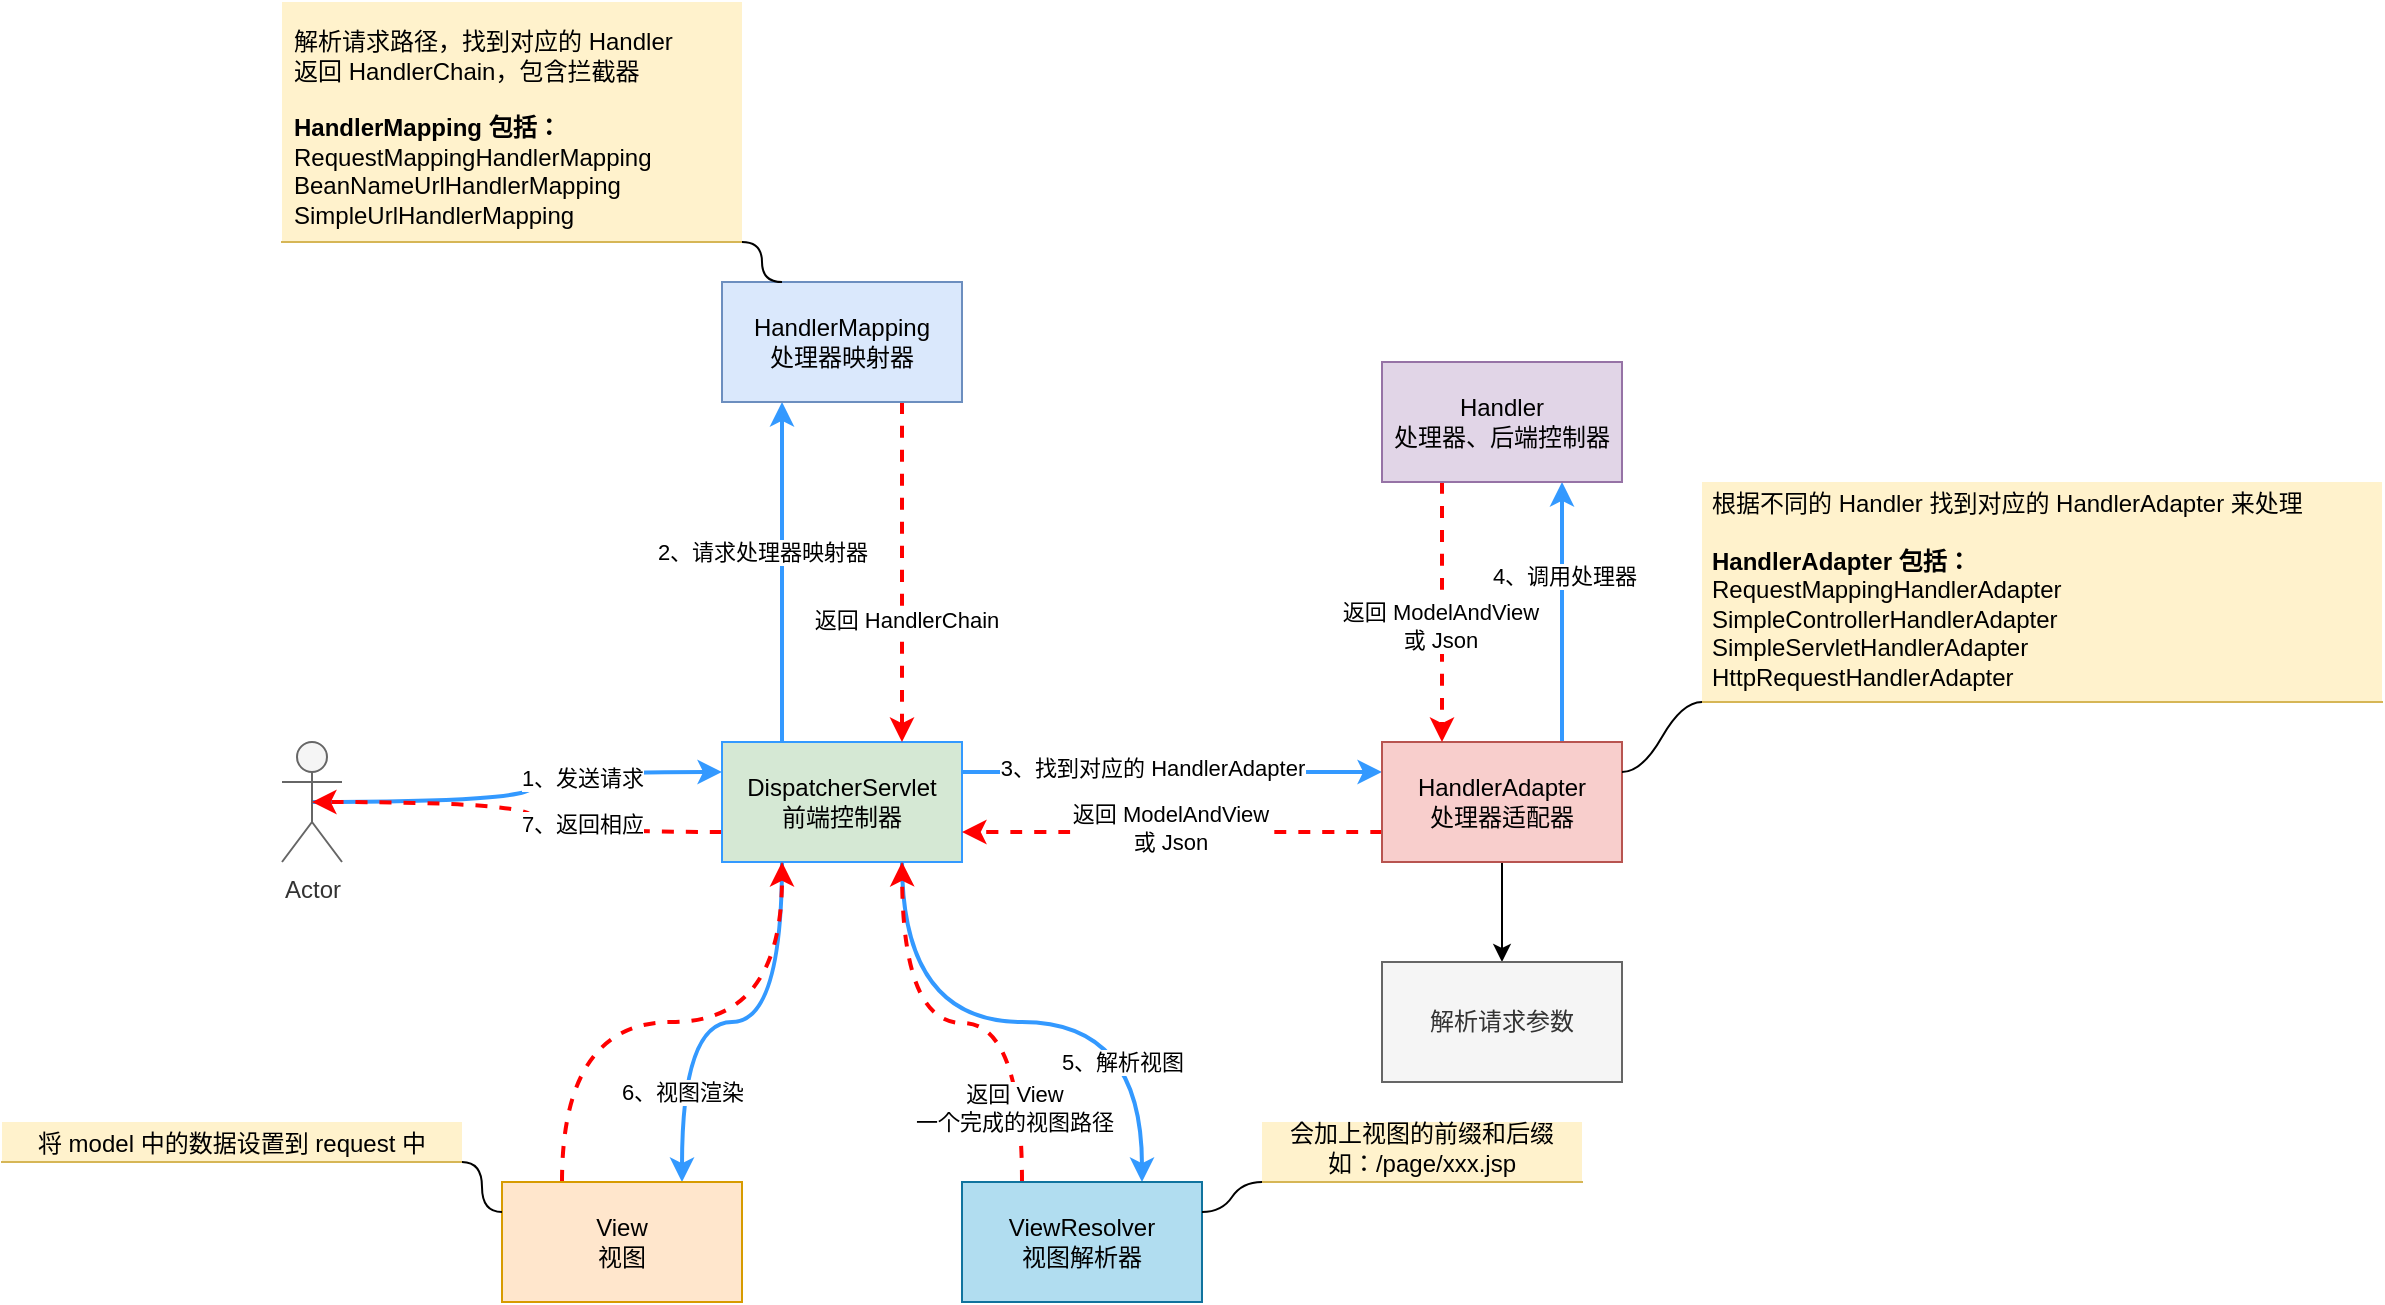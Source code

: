 <mxfile version="17.4.0" type="github">
  <diagram id="BHxKJdyTUyUEpttBpl3V" name="Page-1">
    <mxGraphModel dx="1186" dy="740" grid="1" gridSize="10" guides="1" tooltips="1" connect="1" arrows="1" fold="1" page="1" pageScale="1" pageWidth="827" pageHeight="1169" math="0" shadow="0">
      <root>
        <mxCell id="0" />
        <mxCell id="1" parent="0" />
        <mxCell id="cHQSaRUddTkOhXHCEBof-3" style="edgeStyle=orthogonalEdgeStyle;rounded=0;orthogonalLoop=1;jettySize=auto;html=1;exitX=0.5;exitY=0.5;exitDx=0;exitDy=0;exitPerimeter=0;entryX=0;entryY=0.25;entryDx=0;entryDy=0;curved=1;fontColor=#3399FF;strokeColor=#3399FF;strokeWidth=2;" edge="1" parent="1" source="cHQSaRUddTkOhXHCEBof-1" target="cHQSaRUddTkOhXHCEBof-2">
          <mxGeometry relative="1" as="geometry" />
        </mxCell>
        <mxCell id="cHQSaRUddTkOhXHCEBof-5" value="1、发送请求" style="edgeLabel;html=1;align=center;verticalAlign=middle;resizable=0;points=[];" vertex="1" connectable="0" parent="cHQSaRUddTkOhXHCEBof-3">
          <mxGeometry x="0.364" y="-2" relative="1" as="geometry">
            <mxPoint y="1" as="offset" />
          </mxGeometry>
        </mxCell>
        <mxCell id="cHQSaRUddTkOhXHCEBof-1" value="Actor" style="shape=umlActor;verticalLabelPosition=bottom;verticalAlign=top;html=1;outlineConnect=0;fillColor=#f5f5f5;fontColor=#333333;strokeColor=#666666;" vertex="1" parent="1">
          <mxGeometry x="210" y="420" width="30" height="60" as="geometry" />
        </mxCell>
        <mxCell id="cHQSaRUddTkOhXHCEBof-4" style="edgeStyle=orthogonalEdgeStyle;curved=1;rounded=0;orthogonalLoop=1;jettySize=auto;html=1;exitX=0;exitY=0.75;exitDx=0;exitDy=0;entryX=0.5;entryY=0.5;entryDx=0;entryDy=0;entryPerimeter=0;strokeColor=#FF0000;dashed=1;strokeWidth=2;" edge="1" parent="1" source="cHQSaRUddTkOhXHCEBof-2" target="cHQSaRUddTkOhXHCEBof-1">
          <mxGeometry relative="1" as="geometry" />
        </mxCell>
        <mxCell id="cHQSaRUddTkOhXHCEBof-6" value="7、返回相应" style="edgeLabel;html=1;align=center;verticalAlign=middle;resizable=0;points=[];" vertex="1" connectable="0" parent="cHQSaRUddTkOhXHCEBof-4">
          <mxGeometry x="-0.227" y="-4" relative="1" as="geometry">
            <mxPoint x="15" as="offset" />
          </mxGeometry>
        </mxCell>
        <mxCell id="cHQSaRUddTkOhXHCEBof-8" style="edgeStyle=orthogonalEdgeStyle;curved=1;rounded=0;orthogonalLoop=1;jettySize=auto;html=1;exitX=0.25;exitY=0;exitDx=0;exitDy=0;entryX=0.25;entryY=1;entryDx=0;entryDy=0;strokeColor=#3399FF;strokeWidth=2;" edge="1" parent="1" source="cHQSaRUddTkOhXHCEBof-2" target="cHQSaRUddTkOhXHCEBof-7">
          <mxGeometry relative="1" as="geometry" />
        </mxCell>
        <mxCell id="cHQSaRUddTkOhXHCEBof-10" value="2、请求处理器映射器" style="edgeLabel;html=1;align=center;verticalAlign=middle;resizable=0;points=[];" vertex="1" connectable="0" parent="cHQSaRUddTkOhXHCEBof-8">
          <mxGeometry x="0.123" y="-1" relative="1" as="geometry">
            <mxPoint x="-11" as="offset" />
          </mxGeometry>
        </mxCell>
        <mxCell id="cHQSaRUddTkOhXHCEBof-13" style="edgeStyle=orthogonalEdgeStyle;curved=1;rounded=0;orthogonalLoop=1;jettySize=auto;html=1;exitX=0.25;exitY=1;exitDx=0;exitDy=0;entryX=0.75;entryY=0;entryDx=0;entryDy=0;fontColor=#000000;strokeColor=#3399FF;strokeWidth=2;" edge="1" parent="1" source="cHQSaRUddTkOhXHCEBof-2" target="cHQSaRUddTkOhXHCEBof-12">
          <mxGeometry relative="1" as="geometry" />
        </mxCell>
        <mxCell id="cHQSaRUddTkOhXHCEBof-15" value="6、视图渲染" style="edgeLabel;html=1;align=center;verticalAlign=middle;resizable=0;points=[];fontColor=#000000;" vertex="1" connectable="0" parent="cHQSaRUddTkOhXHCEBof-13">
          <mxGeometry x="-0.188" y="2" relative="1" as="geometry">
            <mxPoint x="-45" y="33" as="offset" />
          </mxGeometry>
        </mxCell>
        <mxCell id="cHQSaRUddTkOhXHCEBof-17" style="edgeStyle=orthogonalEdgeStyle;curved=1;rounded=0;orthogonalLoop=1;jettySize=auto;html=1;exitX=0.75;exitY=1;exitDx=0;exitDy=0;entryX=0.75;entryY=0;entryDx=0;entryDy=0;fontColor=#000000;strokeColor=#3399FF;strokeWidth=2;" edge="1" parent="1" source="cHQSaRUddTkOhXHCEBof-2" target="cHQSaRUddTkOhXHCEBof-16">
          <mxGeometry relative="1" as="geometry" />
        </mxCell>
        <mxCell id="cHQSaRUddTkOhXHCEBof-19" value="5、解析视图" style="edgeLabel;html=1;align=center;verticalAlign=middle;resizable=0;points=[];fontColor=#000000;" vertex="1" connectable="0" parent="cHQSaRUddTkOhXHCEBof-17">
          <mxGeometry x="0.257" y="-12" relative="1" as="geometry">
            <mxPoint x="14" y="8" as="offset" />
          </mxGeometry>
        </mxCell>
        <mxCell id="cHQSaRUddTkOhXHCEBof-22" style="edgeStyle=orthogonalEdgeStyle;curved=1;rounded=0;orthogonalLoop=1;jettySize=auto;html=1;exitX=1;exitY=0.25;exitDx=0;exitDy=0;entryX=0;entryY=0.25;entryDx=0;entryDy=0;fontColor=#000000;strokeColor=#3399FF;strokeWidth=2;" edge="1" parent="1" source="cHQSaRUddTkOhXHCEBof-2" target="cHQSaRUddTkOhXHCEBof-21">
          <mxGeometry relative="1" as="geometry" />
        </mxCell>
        <mxCell id="cHQSaRUddTkOhXHCEBof-24" value="3、找到对应的 HandlerAdapter" style="edgeLabel;html=1;align=center;verticalAlign=middle;resizable=0;points=[];fontColor=#000000;" vertex="1" connectable="0" parent="cHQSaRUddTkOhXHCEBof-22">
          <mxGeometry x="-0.16" relative="1" as="geometry">
            <mxPoint x="7" y="-2" as="offset" />
          </mxGeometry>
        </mxCell>
        <mxCell id="cHQSaRUddTkOhXHCEBof-2" value="DispatcherServlet&lt;br&gt;前端控制器" style="rounded=0;whiteSpace=wrap;html=1;fillColor=#d5e8d4;strokeColor=#3399FF;" vertex="1" parent="1">
          <mxGeometry x="430" y="420" width="120" height="60" as="geometry" />
        </mxCell>
        <mxCell id="cHQSaRUddTkOhXHCEBof-9" style="edgeStyle=orthogonalEdgeStyle;curved=1;rounded=0;orthogonalLoop=1;jettySize=auto;html=1;exitX=0.75;exitY=1;exitDx=0;exitDy=0;entryX=0.75;entryY=0;entryDx=0;entryDy=0;strokeColor=#FF0000;dashed=1;strokeWidth=2;" edge="1" parent="1" source="cHQSaRUddTkOhXHCEBof-7" target="cHQSaRUddTkOhXHCEBof-2">
          <mxGeometry relative="1" as="geometry" />
        </mxCell>
        <mxCell id="cHQSaRUddTkOhXHCEBof-11" value="返回 HandlerChain" style="edgeLabel;html=1;align=center;verticalAlign=middle;resizable=0;points=[];" vertex="1" connectable="0" parent="cHQSaRUddTkOhXHCEBof-9">
          <mxGeometry x="0.265" y="2" relative="1" as="geometry">
            <mxPoint y="1" as="offset" />
          </mxGeometry>
        </mxCell>
        <mxCell id="cHQSaRUddTkOhXHCEBof-7" value="HandlerMapping&lt;br&gt;处理器映射器" style="rounded=0;whiteSpace=wrap;html=1;fillColor=#dae8fc;strokeColor=#6c8ebf;" vertex="1" parent="1">
          <mxGeometry x="430" y="190" width="120" height="60" as="geometry" />
        </mxCell>
        <mxCell id="cHQSaRUddTkOhXHCEBof-14" style="edgeStyle=orthogonalEdgeStyle;curved=1;rounded=0;orthogonalLoop=1;jettySize=auto;html=1;exitX=0.25;exitY=0;exitDx=0;exitDy=0;entryX=0.25;entryY=1;entryDx=0;entryDy=0;dashed=1;fontColor=#000000;strokeColor=#FF0000;strokeWidth=2;" edge="1" parent="1" source="cHQSaRUddTkOhXHCEBof-12" target="cHQSaRUddTkOhXHCEBof-2">
          <mxGeometry relative="1" as="geometry" />
        </mxCell>
        <mxCell id="cHQSaRUddTkOhXHCEBof-12" value="View&lt;br&gt;视图" style="rounded=0;whiteSpace=wrap;html=1;strokeColor=#d79b00;fillColor=#ffe6cc;" vertex="1" parent="1">
          <mxGeometry x="320" y="640" width="120" height="60" as="geometry" />
        </mxCell>
        <mxCell id="cHQSaRUddTkOhXHCEBof-18" style="edgeStyle=orthogonalEdgeStyle;curved=1;rounded=0;orthogonalLoop=1;jettySize=auto;html=1;exitX=0.25;exitY=0;exitDx=0;exitDy=0;fontColor=#000000;strokeColor=#FF0000;strokeWidth=2;dashed=1;" edge="1" parent="1" source="cHQSaRUddTkOhXHCEBof-16">
          <mxGeometry relative="1" as="geometry">
            <mxPoint x="520" y="480" as="targetPoint" />
          </mxGeometry>
        </mxCell>
        <mxCell id="cHQSaRUddTkOhXHCEBof-20" value="返回 View&lt;br&gt;一个完成的视图路径" style="edgeLabel;html=1;align=center;verticalAlign=middle;resizable=0;points=[];fontColor=#000000;" vertex="1" connectable="0" parent="cHQSaRUddTkOhXHCEBof-18">
          <mxGeometry x="-0.664" y="4" relative="1" as="geometry">
            <mxPoint as="offset" />
          </mxGeometry>
        </mxCell>
        <mxCell id="cHQSaRUddTkOhXHCEBof-16" value="ViewResolver&lt;br&gt;视图解析器" style="rounded=0;whiteSpace=wrap;html=1;strokeColor=#10739e;fillColor=#b1ddf0;" vertex="1" parent="1">
          <mxGeometry x="550" y="640" width="120" height="60" as="geometry" />
        </mxCell>
        <mxCell id="cHQSaRUddTkOhXHCEBof-23" style="edgeStyle=orthogonalEdgeStyle;curved=1;rounded=0;orthogonalLoop=1;jettySize=auto;html=1;exitX=0;exitY=0.75;exitDx=0;exitDy=0;entryX=1;entryY=0.75;entryDx=0;entryDy=0;dashed=1;fontColor=#000000;strokeColor=#FF0000;strokeWidth=2;" edge="1" parent="1" source="cHQSaRUddTkOhXHCEBof-21" target="cHQSaRUddTkOhXHCEBof-2">
          <mxGeometry relative="1" as="geometry" />
        </mxCell>
        <mxCell id="cHQSaRUddTkOhXHCEBof-25" value="返回 ModelAndView&lt;br&gt;或 Json" style="edgeLabel;html=1;align=center;verticalAlign=middle;resizable=0;points=[];fontColor=#000000;" vertex="1" connectable="0" parent="cHQSaRUddTkOhXHCEBof-23">
          <mxGeometry x="0.107" y="3" relative="1" as="geometry">
            <mxPoint x="10" y="-5" as="offset" />
          </mxGeometry>
        </mxCell>
        <mxCell id="cHQSaRUddTkOhXHCEBof-27" style="edgeStyle=orthogonalEdgeStyle;curved=1;rounded=0;orthogonalLoop=1;jettySize=auto;html=1;exitX=0.75;exitY=0;exitDx=0;exitDy=0;entryX=0.75;entryY=1;entryDx=0;entryDy=0;fontColor=#000000;strokeColor=#3399FF;strokeWidth=2;" edge="1" parent="1" source="cHQSaRUddTkOhXHCEBof-21" target="cHQSaRUddTkOhXHCEBof-26">
          <mxGeometry relative="1" as="geometry" />
        </mxCell>
        <mxCell id="cHQSaRUddTkOhXHCEBof-29" value="4、调用处理器" style="edgeLabel;html=1;align=center;verticalAlign=middle;resizable=0;points=[];fontColor=#000000;" vertex="1" connectable="0" parent="cHQSaRUddTkOhXHCEBof-27">
          <mxGeometry x="0.285" y="-1" relative="1" as="geometry">
            <mxPoint as="offset" />
          </mxGeometry>
        </mxCell>
        <mxCell id="cHQSaRUddTkOhXHCEBof-41" value="" style="edgeStyle=orthogonalEdgeStyle;curved=1;rounded=0;orthogonalLoop=1;jettySize=auto;html=1;fontColor=#000000;strokeColor=#000000;strokeWidth=1;" edge="1" parent="1" source="cHQSaRUddTkOhXHCEBof-21" target="cHQSaRUddTkOhXHCEBof-40">
          <mxGeometry relative="1" as="geometry" />
        </mxCell>
        <mxCell id="cHQSaRUddTkOhXHCEBof-21" value="HandlerAdapter&lt;br&gt;处理器适配器" style="rounded=0;whiteSpace=wrap;html=1;strokeColor=#b85450;fillColor=#f8cecc;" vertex="1" parent="1">
          <mxGeometry x="760" y="420" width="120" height="60" as="geometry" />
        </mxCell>
        <mxCell id="cHQSaRUddTkOhXHCEBof-28" style="edgeStyle=orthogonalEdgeStyle;curved=1;rounded=0;orthogonalLoop=1;jettySize=auto;html=1;exitX=0.25;exitY=1;exitDx=0;exitDy=0;entryX=0.25;entryY=0;entryDx=0;entryDy=0;fontColor=#000000;strokeColor=#FF0000;strokeWidth=2;dashed=1;" edge="1" parent="1" source="cHQSaRUddTkOhXHCEBof-26" target="cHQSaRUddTkOhXHCEBof-21">
          <mxGeometry relative="1" as="geometry" />
        </mxCell>
        <mxCell id="cHQSaRUddTkOhXHCEBof-30" value="返回 ModelAndView&lt;br&gt;或 Json" style="edgeLabel;html=1;align=center;verticalAlign=middle;resizable=0;points=[];fontColor=#000000;" vertex="1" connectable="0" parent="cHQSaRUddTkOhXHCEBof-28">
          <mxGeometry x="0.1" y="-1" relative="1" as="geometry">
            <mxPoint as="offset" />
          </mxGeometry>
        </mxCell>
        <mxCell id="cHQSaRUddTkOhXHCEBof-26" value="Handler&lt;br&gt;处理器、后端控制器" style="rounded=0;whiteSpace=wrap;html=1;strokeColor=#9673a6;fillColor=#e1d5e7;" vertex="1" parent="1">
          <mxGeometry x="760" y="230" width="120" height="60" as="geometry" />
        </mxCell>
        <mxCell id="cHQSaRUddTkOhXHCEBof-31" value="解析请求路径，找到对应的 Handler&lt;br&gt;返回 HandlerChain，包含拦截器&lt;br&gt;&lt;br&gt;&lt;b&gt;HandlerMapping 包括：&lt;br&gt;&lt;/b&gt;RequestMappingHandlerMapping&lt;br&gt;BeanNameUrlHandlerMapping&lt;br&gt;SimpleUrlHandlerMapping" style="whiteSpace=wrap;html=1;shape=partialRectangle;top=0;left=0;bottom=1;right=0;points=[[0,1],[1,1]];fillColor=#fff2cc;align=left;verticalAlign=bottom;routingCenterY=0.5;snapToPoint=1;recursiveResize=0;autosize=1;treeFolding=1;treeMoving=1;newEdgeStyle={&quot;edgeStyle&quot;:&quot;entityRelationEdgeStyle&quot;,&quot;startArrow&quot;:&quot;none&quot;,&quot;endArrow&quot;:&quot;none&quot;,&quot;segment&quot;:10,&quot;curved&quot;:1};strokeColor=#d6b656;spacing=6;" vertex="1" parent="1">
          <mxGeometry x="210" y="50" width="230" height="120" as="geometry" />
        </mxCell>
        <mxCell id="cHQSaRUddTkOhXHCEBof-32" value="" style="edgeStyle=entityRelationEdgeStyle;startArrow=none;endArrow=none;segment=10;curved=1;rounded=0;fontColor=#000000;strokeColor=#000000;strokeWidth=1;exitX=0.25;exitY=0;exitDx=0;exitDy=0;" edge="1" target="cHQSaRUddTkOhXHCEBof-31" parent="1" source="cHQSaRUddTkOhXHCEBof-7">
          <mxGeometry relative="1" as="geometry">
            <mxPoint x="290" y="170" as="sourcePoint" />
          </mxGeometry>
        </mxCell>
        <mxCell id="cHQSaRUddTkOhXHCEBof-38" value="根据不同的 Handler 找到对应的 HandlerAdapter 来处理&lt;br&gt;&lt;br&gt;&lt;b&gt;HandlerAdapter 包括：&lt;br&gt;&lt;/b&gt;RequestMappingHandlerAdapter&lt;br&gt;&lt;div&gt;SimpleControllerHandlerAdapter&lt;/div&gt;&lt;div&gt;SimpleServletHandlerAdapter&lt;/div&gt;&lt;div&gt;HttpRequestHandlerAdapter&lt;/div&gt;" style="whiteSpace=wrap;html=1;shape=partialRectangle;top=0;left=0;bottom=1;right=0;points=[[0,1],[1,1]];fillColor=#fff2cc;align=left;verticalAlign=bottom;routingCenterY=0.5;snapToPoint=1;recursiveResize=0;autosize=1;treeFolding=1;treeMoving=1;newEdgeStyle={&quot;edgeStyle&quot;:&quot;entityRelationEdgeStyle&quot;,&quot;startArrow&quot;:&quot;none&quot;,&quot;endArrow&quot;:&quot;none&quot;,&quot;segment&quot;:10,&quot;curved&quot;:1};strokeColor=#d6b656;spacing=5;" vertex="1" parent="1">
          <mxGeometry x="920" y="290" width="340" height="110" as="geometry" />
        </mxCell>
        <mxCell id="cHQSaRUddTkOhXHCEBof-39" value="" style="edgeStyle=entityRelationEdgeStyle;startArrow=none;endArrow=none;segment=10;curved=1;rounded=0;fontColor=#000000;strokeColor=#000000;strokeWidth=1;exitX=1;exitY=0.25;exitDx=0;exitDy=0;" edge="1" target="cHQSaRUddTkOhXHCEBof-38" parent="1" source="cHQSaRUddTkOhXHCEBof-21">
          <mxGeometry relative="1" as="geometry">
            <mxPoint x="930" y="400" as="sourcePoint" />
          </mxGeometry>
        </mxCell>
        <mxCell id="cHQSaRUddTkOhXHCEBof-40" value="解析请求参数" style="whiteSpace=wrap;html=1;fillColor=#f5f5f5;strokeColor=#666666;rounded=0;fontColor=#333333;" vertex="1" parent="1">
          <mxGeometry x="760" y="530" width="120" height="60" as="geometry" />
        </mxCell>
        <mxCell id="cHQSaRUddTkOhXHCEBof-42" value="会加上视图的前缀和后缀&lt;br&gt;如：/page/xxx.jsp" style="whiteSpace=wrap;html=1;shape=partialRectangle;top=0;left=0;bottom=1;right=0;points=[[0,1],[1,1]];fillColor=#fff2cc;align=center;verticalAlign=bottom;routingCenterY=0.5;snapToPoint=1;recursiveResize=0;autosize=1;treeFolding=1;treeMoving=1;newEdgeStyle={&quot;edgeStyle&quot;:&quot;entityRelationEdgeStyle&quot;,&quot;startArrow&quot;:&quot;none&quot;,&quot;endArrow&quot;:&quot;none&quot;,&quot;segment&quot;:10,&quot;curved&quot;:1};strokeColor=#d6b656;" vertex="1" parent="1">
          <mxGeometry x="700" y="610" width="160" height="30" as="geometry" />
        </mxCell>
        <mxCell id="cHQSaRUddTkOhXHCEBof-43" value="" style="edgeStyle=entityRelationEdgeStyle;startArrow=none;endArrow=none;segment=10;curved=1;rounded=0;fontColor=#000000;strokeColor=#000000;strokeWidth=1;exitX=1;exitY=0.25;exitDx=0;exitDy=0;" edge="1" target="cHQSaRUddTkOhXHCEBof-42" parent="1" source="cHQSaRUddTkOhXHCEBof-16">
          <mxGeometry relative="1" as="geometry">
            <mxPoint x="730" y="710" as="sourcePoint" />
          </mxGeometry>
        </mxCell>
        <mxCell id="cHQSaRUddTkOhXHCEBof-44" value="将 model 中的数据设置到 request 中" style="whiteSpace=wrap;html=1;shape=partialRectangle;top=0;left=0;bottom=1;right=0;points=[[0,1],[1,1]];fillColor=#fff2cc;align=center;verticalAlign=bottom;routingCenterY=0.5;snapToPoint=1;recursiveResize=0;autosize=1;treeFolding=1;treeMoving=1;newEdgeStyle={&quot;edgeStyle&quot;:&quot;entityRelationEdgeStyle&quot;,&quot;startArrow&quot;:&quot;none&quot;,&quot;endArrow&quot;:&quot;none&quot;,&quot;segment&quot;:10,&quot;curved&quot;:1};strokeColor=#d6b656;" vertex="1" parent="1">
          <mxGeometry x="70" y="610" width="230" height="20" as="geometry" />
        </mxCell>
        <mxCell id="cHQSaRUddTkOhXHCEBof-45" value="" style="edgeStyle=entityRelationEdgeStyle;startArrow=none;endArrow=none;segment=10;curved=1;rounded=0;fontColor=#000000;strokeColor=#000000;strokeWidth=1;exitX=0;exitY=0.25;exitDx=0;exitDy=0;" edge="1" target="cHQSaRUddTkOhXHCEBof-44" parent="1" source="cHQSaRUddTkOhXHCEBof-12">
          <mxGeometry relative="1" as="geometry">
            <mxPoint x="165" y="635" as="sourcePoint" />
          </mxGeometry>
        </mxCell>
      </root>
    </mxGraphModel>
  </diagram>
</mxfile>
